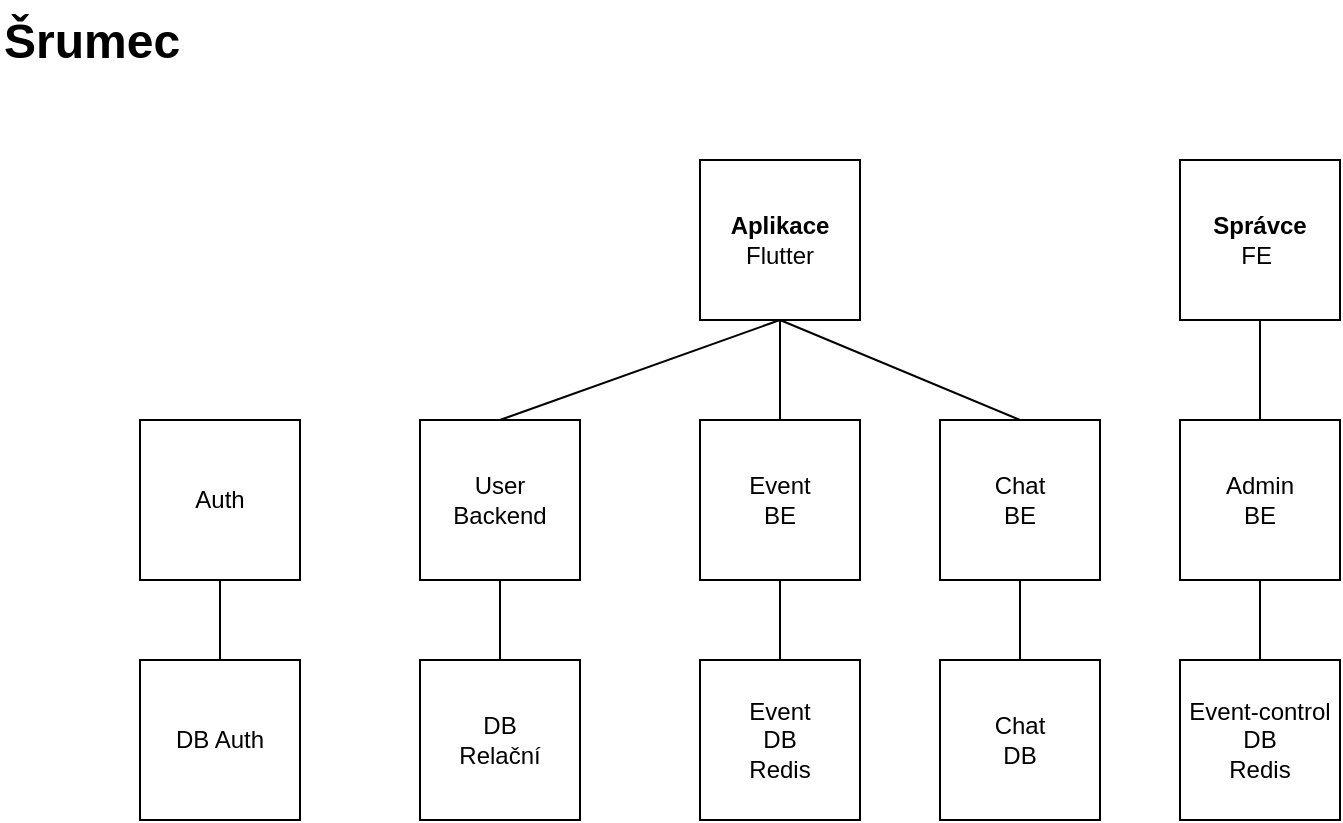 <mxfile version="28.2.5">
  <diagram name="Stránka-1" id="lqdqIt7nhoTjh281uXJo">
    <mxGraphModel dx="1418" dy="786" grid="1" gridSize="10" guides="1" tooltips="1" connect="1" arrows="1" fold="1" page="1" pageScale="1" pageWidth="827" pageHeight="1169" math="0" shadow="0">
      <root>
        <mxCell id="0" />
        <mxCell id="1" parent="0" />
        <mxCell id="TnUfS4r-WgaliQLjJGHb-2" value="&lt;h1 style=&quot;margin-top: 0px;&quot;&gt;&lt;span style=&quot;background-color: transparent; color: light-dark(rgb(0, 0, 0), rgb(255, 255, 255));&quot;&gt;Šrumec&lt;/span&gt;&lt;br&gt;&lt;/h1&gt;" style="text;html=1;whiteSpace=wrap;overflow=hidden;rounded=0;" vertex="1" parent="1">
          <mxGeometry x="20" y="10" width="250" height="50" as="geometry" />
        </mxCell>
        <mxCell id="TnUfS4r-WgaliQLjJGHb-4" value="&lt;b&gt;Aplikace&lt;/b&gt;&lt;br&gt;Flutter" style="whiteSpace=wrap;html=1;aspect=fixed;" vertex="1" parent="1">
          <mxGeometry x="370" y="90" width="80" height="80" as="geometry" />
        </mxCell>
        <mxCell id="TnUfS4r-WgaliQLjJGHb-5" value="User&lt;br&gt;Backend" style="whiteSpace=wrap;html=1;aspect=fixed;" vertex="1" parent="1">
          <mxGeometry x="230" y="220" width="80" height="80" as="geometry" />
        </mxCell>
        <mxCell id="TnUfS4r-WgaliQLjJGHb-6" value="DB&lt;br&gt;Relační" style="whiteSpace=wrap;html=1;aspect=fixed;" vertex="1" parent="1">
          <mxGeometry x="230" y="340" width="80" height="80" as="geometry" />
        </mxCell>
        <mxCell id="TnUfS4r-WgaliQLjJGHb-7" value="&lt;div&gt;&lt;b&gt;Správce&lt;/b&gt;&lt;/div&gt;FE&amp;nbsp;" style="whiteSpace=wrap;html=1;aspect=fixed;" vertex="1" parent="1">
          <mxGeometry x="610" y="90" width="80" height="80" as="geometry" />
        </mxCell>
        <mxCell id="TnUfS4r-WgaliQLjJGHb-8" value="Auth" style="whiteSpace=wrap;html=1;aspect=fixed;" vertex="1" parent="1">
          <mxGeometry x="90" y="220" width="80" height="80" as="geometry" />
        </mxCell>
        <mxCell id="TnUfS4r-WgaliQLjJGHb-10" value="Event&lt;br&gt;BE" style="whiteSpace=wrap;html=1;aspect=fixed;" vertex="1" parent="1">
          <mxGeometry x="370" y="220" width="80" height="80" as="geometry" />
        </mxCell>
        <mxCell id="TnUfS4r-WgaliQLjJGHb-11" value="Event&lt;br&gt;DB&lt;br&gt;Redis" style="whiteSpace=wrap;html=1;aspect=fixed;" vertex="1" parent="1">
          <mxGeometry x="370" y="340" width="80" height="80" as="geometry" />
        </mxCell>
        <mxCell id="TnUfS4r-WgaliQLjJGHb-12" value="Event-control&lt;div&gt;DB&lt;br&gt;Redis&lt;/div&gt;" style="whiteSpace=wrap;html=1;aspect=fixed;" vertex="1" parent="1">
          <mxGeometry x="610" y="340" width="80" height="80" as="geometry" />
        </mxCell>
        <mxCell id="TnUfS4r-WgaliQLjJGHb-14" value="DB Auth" style="whiteSpace=wrap;html=1;aspect=fixed;" vertex="1" parent="1">
          <mxGeometry x="90" y="340" width="80" height="80" as="geometry" />
        </mxCell>
        <mxCell id="TnUfS4r-WgaliQLjJGHb-15" value="" style="endArrow=none;html=1;rounded=0;entryX=0.5;entryY=1;entryDx=0;entryDy=0;exitX=0.5;exitY=0;exitDx=0;exitDy=0;" edge="1" parent="1" source="TnUfS4r-WgaliQLjJGHb-5" target="TnUfS4r-WgaliQLjJGHb-4">
          <mxGeometry width="50" height="50" relative="1" as="geometry">
            <mxPoint x="330" y="210" as="sourcePoint" />
            <mxPoint x="380" y="160" as="targetPoint" />
          </mxGeometry>
        </mxCell>
        <mxCell id="TnUfS4r-WgaliQLjJGHb-16" value="" style="endArrow=none;html=1;rounded=0;entryX=0.5;entryY=0;entryDx=0;entryDy=0;exitX=0.5;exitY=1;exitDx=0;exitDy=0;" edge="1" parent="1" source="TnUfS4r-WgaliQLjJGHb-4" target="TnUfS4r-WgaliQLjJGHb-10">
          <mxGeometry width="50" height="50" relative="1" as="geometry">
            <mxPoint x="330" y="210" as="sourcePoint" />
            <mxPoint x="380" y="160" as="targetPoint" />
          </mxGeometry>
        </mxCell>
        <mxCell id="TnUfS4r-WgaliQLjJGHb-17" value="" style="endArrow=none;html=1;rounded=0;exitX=0.5;exitY=0;exitDx=0;exitDy=0;entryX=0.5;entryY=1;entryDx=0;entryDy=0;" edge="1" parent="1" source="TnUfS4r-WgaliQLjJGHb-6" target="TnUfS4r-WgaliQLjJGHb-5">
          <mxGeometry width="50" height="50" relative="1" as="geometry">
            <mxPoint x="300" y="220" as="sourcePoint" />
            <mxPoint x="350" y="170" as="targetPoint" />
          </mxGeometry>
        </mxCell>
        <mxCell id="TnUfS4r-WgaliQLjJGHb-18" value="" style="endArrow=none;html=1;rounded=0;entryX=0.5;entryY=0;entryDx=0;entryDy=0;exitX=0.5;exitY=1;exitDx=0;exitDy=0;" edge="1" parent="1" source="TnUfS4r-WgaliQLjJGHb-10" target="TnUfS4r-WgaliQLjJGHb-11">
          <mxGeometry width="50" height="50" relative="1" as="geometry">
            <mxPoint x="300" y="220" as="sourcePoint" />
            <mxPoint x="350" y="170" as="targetPoint" />
          </mxGeometry>
        </mxCell>
        <mxCell id="TnUfS4r-WgaliQLjJGHb-19" value="" style="endArrow=none;html=1;rounded=0;entryX=0.5;entryY=0;entryDx=0;entryDy=0;exitX=0.5;exitY=1;exitDx=0;exitDy=0;" edge="1" parent="1" source="TnUfS4r-WgaliQLjJGHb-8" target="TnUfS4r-WgaliQLjJGHb-14">
          <mxGeometry width="50" height="50" relative="1" as="geometry">
            <mxPoint x="300" y="220" as="sourcePoint" />
            <mxPoint x="350" y="170" as="targetPoint" />
          </mxGeometry>
        </mxCell>
        <mxCell id="TnUfS4r-WgaliQLjJGHb-20" value="Admin&lt;br&gt;BE" style="whiteSpace=wrap;html=1;aspect=fixed;" vertex="1" parent="1">
          <mxGeometry x="610" y="220" width="80" height="80" as="geometry" />
        </mxCell>
        <mxCell id="TnUfS4r-WgaliQLjJGHb-21" value="" style="endArrow=none;html=1;rounded=0;entryX=0.5;entryY=1;entryDx=0;entryDy=0;" edge="1" parent="1" source="TnUfS4r-WgaliQLjJGHb-12" target="TnUfS4r-WgaliQLjJGHb-20">
          <mxGeometry width="50" height="50" relative="1" as="geometry">
            <mxPoint x="396" y="220" as="sourcePoint" />
            <mxPoint x="446" y="170" as="targetPoint" />
          </mxGeometry>
        </mxCell>
        <mxCell id="TnUfS4r-WgaliQLjJGHb-22" value="" style="endArrow=none;html=1;rounded=0;entryX=0.5;entryY=1;entryDx=0;entryDy=0;exitX=0.5;exitY=0;exitDx=0;exitDy=0;" edge="1" parent="1" source="TnUfS4r-WgaliQLjJGHb-20" target="TnUfS4r-WgaliQLjJGHb-7">
          <mxGeometry width="50" height="50" relative="1" as="geometry">
            <mxPoint x="426" y="210" as="sourcePoint" />
            <mxPoint x="476" y="160" as="targetPoint" />
          </mxGeometry>
        </mxCell>
        <mxCell id="TnUfS4r-WgaliQLjJGHb-24" value="Chat&lt;br&gt;BE" style="whiteSpace=wrap;html=1;aspect=fixed;" vertex="1" parent="1">
          <mxGeometry x="490" y="220" width="80" height="80" as="geometry" />
        </mxCell>
        <mxCell id="TnUfS4r-WgaliQLjJGHb-25" value="" style="endArrow=none;html=1;rounded=0;entryX=0.5;entryY=1;entryDx=0;entryDy=0;exitX=0.5;exitY=0;exitDx=0;exitDy=0;" edge="1" parent="1" source="TnUfS4r-WgaliQLjJGHb-24" target="TnUfS4r-WgaliQLjJGHb-4">
          <mxGeometry width="50" height="50" relative="1" as="geometry">
            <mxPoint x="330" y="210" as="sourcePoint" />
            <mxPoint x="380" y="160" as="targetPoint" />
          </mxGeometry>
        </mxCell>
        <mxCell id="TnUfS4r-WgaliQLjJGHb-26" value="Chat&lt;br&gt;DB" style="whiteSpace=wrap;html=1;aspect=fixed;" vertex="1" parent="1">
          <mxGeometry x="490" y="340" width="80" height="80" as="geometry" />
        </mxCell>
        <mxCell id="TnUfS4r-WgaliQLjJGHb-27" value="" style="endArrow=none;html=1;rounded=0;entryX=0.5;entryY=1;entryDx=0;entryDy=0;exitX=0.5;exitY=0;exitDx=0;exitDy=0;" edge="1" parent="1" source="TnUfS4r-WgaliQLjJGHb-26" target="TnUfS4r-WgaliQLjJGHb-24">
          <mxGeometry width="50" height="50" relative="1" as="geometry">
            <mxPoint x="330" y="210" as="sourcePoint" />
            <mxPoint x="380" y="160" as="targetPoint" />
          </mxGeometry>
        </mxCell>
      </root>
    </mxGraphModel>
  </diagram>
</mxfile>
